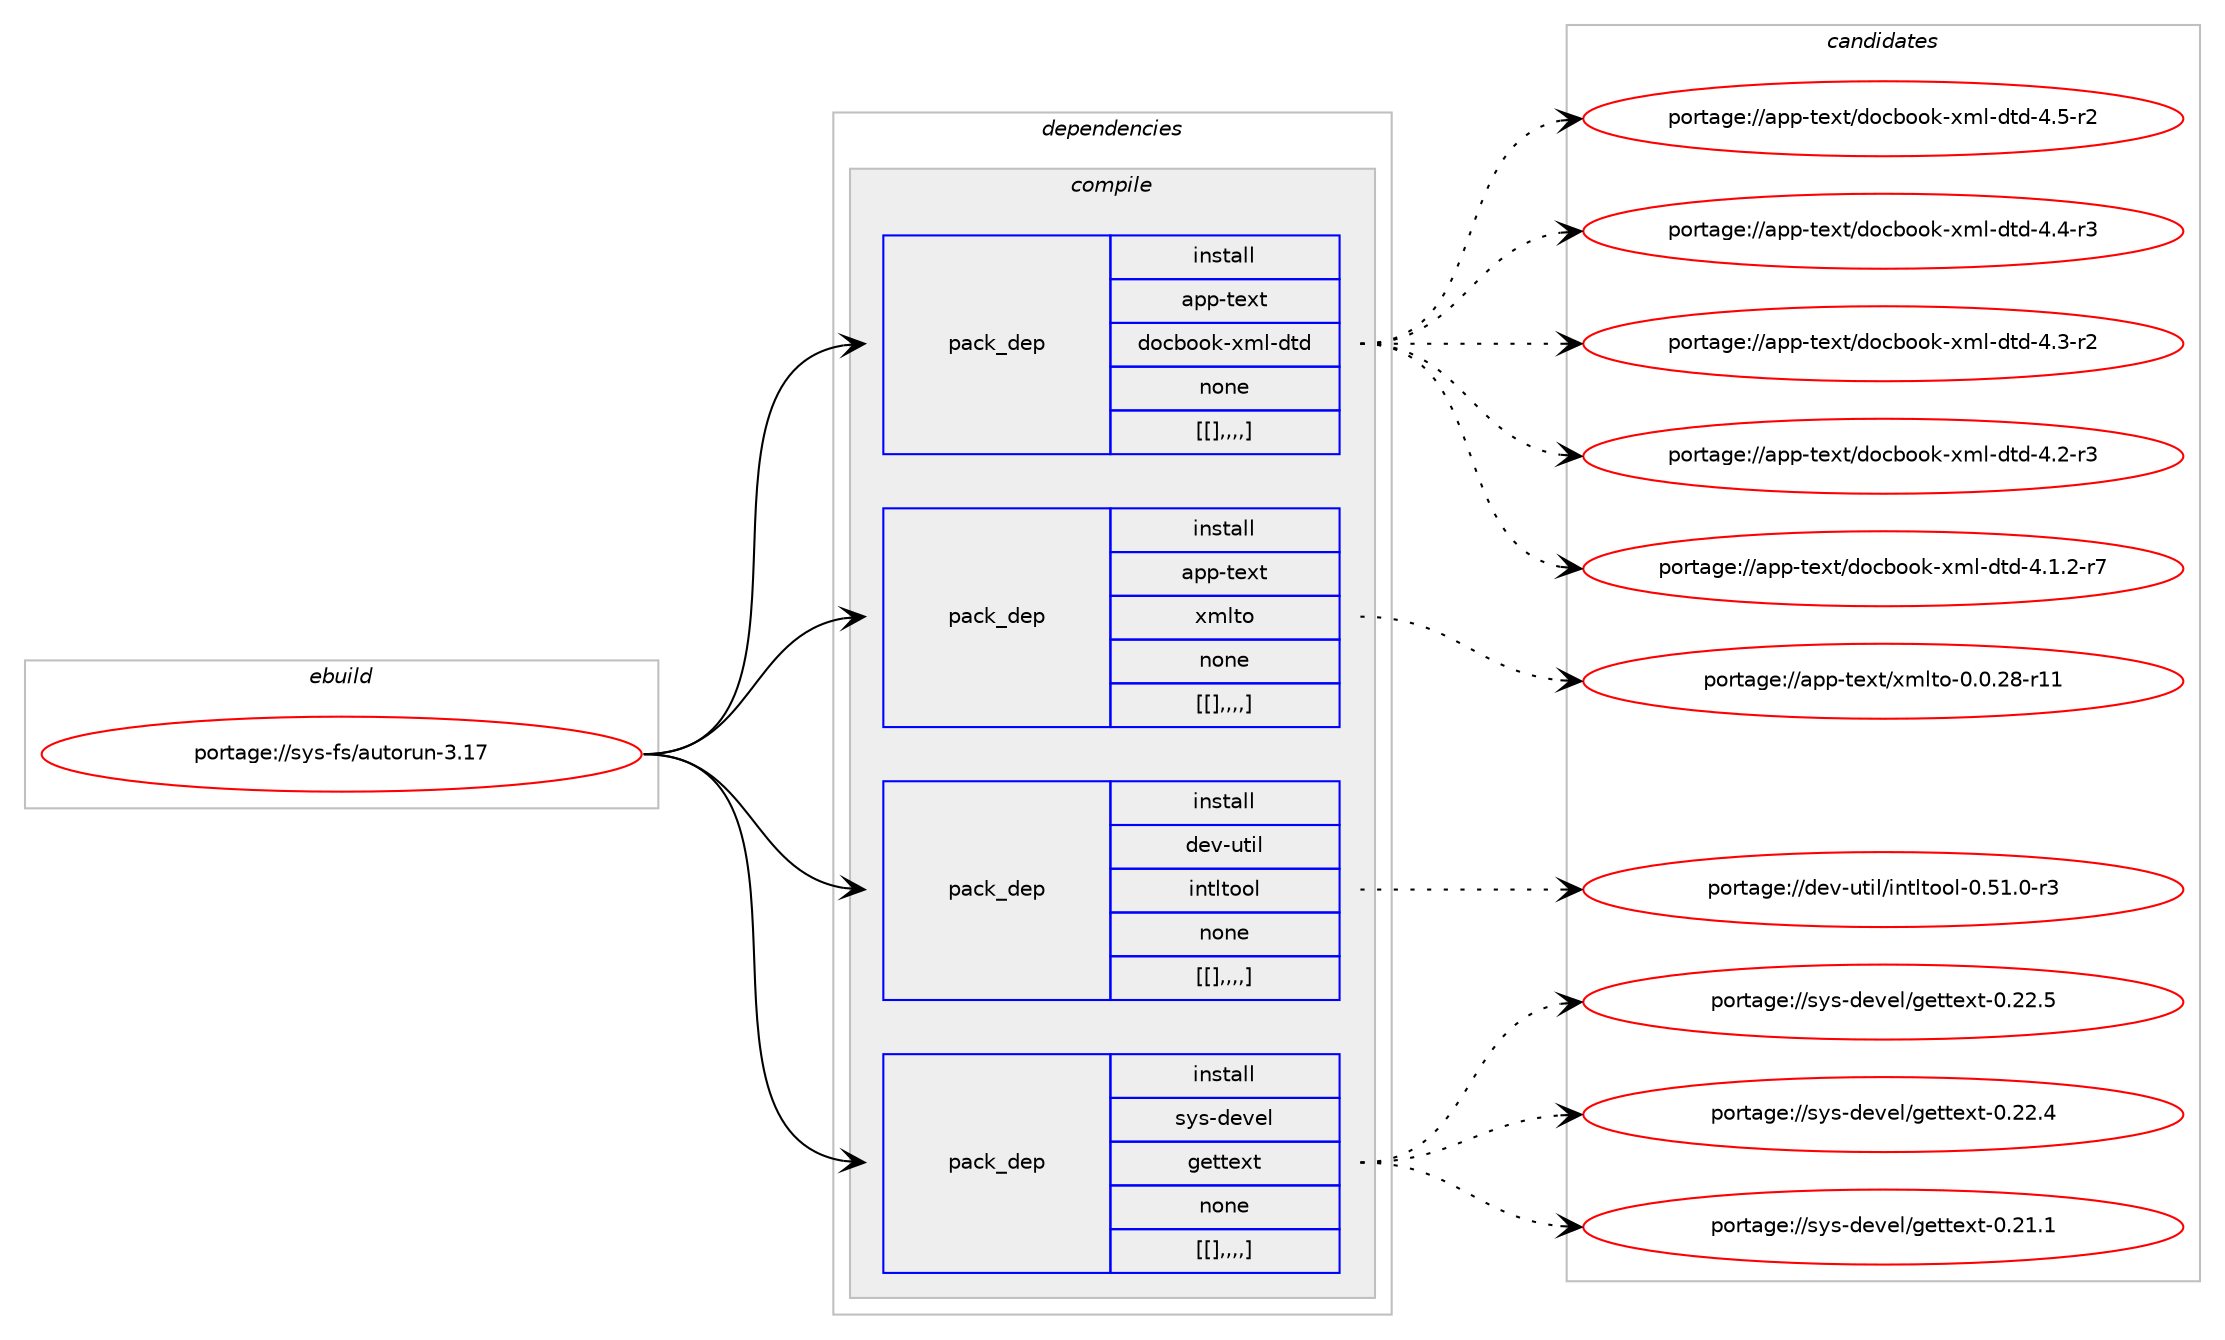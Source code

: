 digraph prolog {

# *************
# Graph options
# *************

newrank=true;
concentrate=true;
compound=true;
graph [rankdir=LR,fontname=Helvetica,fontsize=10,ranksep=1.5];#, ranksep=2.5, nodesep=0.2];
edge  [arrowhead=vee];
node  [fontname=Helvetica,fontsize=10];

# **********
# The ebuild
# **********

subgraph cluster_leftcol {
color=gray;
label=<<i>ebuild</i>>;
id [label="portage://sys-fs/autorun-3.17", color=red, width=4, href="../sys-fs/autorun-3.17.svg"];
}

# ****************
# The dependencies
# ****************

subgraph cluster_midcol {
color=gray;
label=<<i>dependencies</i>>;
subgraph cluster_compile {
fillcolor="#eeeeee";
style=filled;
label=<<i>compile</i>>;
subgraph pack917 {
dependency1170 [label=<<TABLE BORDER="0" CELLBORDER="1" CELLSPACING="0" CELLPADDING="4" WIDTH="220"><TR><TD ROWSPAN="6" CELLPADDING="30">pack_dep</TD></TR><TR><TD WIDTH="110">install</TD></TR><TR><TD>app-text</TD></TR><TR><TD>docbook-xml-dtd</TD></TR><TR><TD>none</TD></TR><TR><TD>[[],,,,]</TD></TR></TABLE>>, shape=none, color=blue];
}
id:e -> dependency1170:w [weight=20,style="solid",arrowhead="vee"];
subgraph pack919 {
dependency1174 [label=<<TABLE BORDER="0" CELLBORDER="1" CELLSPACING="0" CELLPADDING="4" WIDTH="220"><TR><TD ROWSPAN="6" CELLPADDING="30">pack_dep</TD></TR><TR><TD WIDTH="110">install</TD></TR><TR><TD>app-text</TD></TR><TR><TD>xmlto</TD></TR><TR><TD>none</TD></TR><TR><TD>[[],,,,]</TD></TR></TABLE>>, shape=none, color=blue];
}
id:e -> dependency1174:w [weight=20,style="solid",arrowhead="vee"];
subgraph pack921 {
dependency1176 [label=<<TABLE BORDER="0" CELLBORDER="1" CELLSPACING="0" CELLPADDING="4" WIDTH="220"><TR><TD ROWSPAN="6" CELLPADDING="30">pack_dep</TD></TR><TR><TD WIDTH="110">install</TD></TR><TR><TD>dev-util</TD></TR><TR><TD>intltool</TD></TR><TR><TD>none</TD></TR><TR><TD>[[],,,,]</TD></TR></TABLE>>, shape=none, color=blue];
}
id:e -> dependency1176:w [weight=20,style="solid",arrowhead="vee"];
subgraph pack923 {
dependency1180 [label=<<TABLE BORDER="0" CELLBORDER="1" CELLSPACING="0" CELLPADDING="4" WIDTH="220"><TR><TD ROWSPAN="6" CELLPADDING="30">pack_dep</TD></TR><TR><TD WIDTH="110">install</TD></TR><TR><TD>sys-devel</TD></TR><TR><TD>gettext</TD></TR><TR><TD>none</TD></TR><TR><TD>[[],,,,]</TD></TR></TABLE>>, shape=none, color=blue];
}
id:e -> dependency1180:w [weight=20,style="solid",arrowhead="vee"];
}
subgraph cluster_compileandrun {
fillcolor="#eeeeee";
style=filled;
label=<<i>compile and run</i>>;
}
subgraph cluster_run {
fillcolor="#eeeeee";
style=filled;
label=<<i>run</i>>;
}
}

# **************
# The candidates
# **************

subgraph cluster_choices {
rank=same;
color=gray;
label=<<i>candidates</i>>;

subgraph choice873 {
color=black;
nodesep=1;
choice97112112451161011201164710011199981111111074512010910845100116100455246534511450 [label="portage://app-text/docbook-xml-dtd-4.5-r2", color=red, width=4,href="../app-text/docbook-xml-dtd-4.5-r2.svg"];
choice97112112451161011201164710011199981111111074512010910845100116100455246524511451 [label="portage://app-text/docbook-xml-dtd-4.4-r3", color=red, width=4,href="../app-text/docbook-xml-dtd-4.4-r3.svg"];
choice97112112451161011201164710011199981111111074512010910845100116100455246514511450 [label="portage://app-text/docbook-xml-dtd-4.3-r2", color=red, width=4,href="../app-text/docbook-xml-dtd-4.3-r2.svg"];
choice97112112451161011201164710011199981111111074512010910845100116100455246504511451 [label="portage://app-text/docbook-xml-dtd-4.2-r3", color=red, width=4,href="../app-text/docbook-xml-dtd-4.2-r3.svg"];
choice971121124511610112011647100111999811111110745120109108451001161004552464946504511455 [label="portage://app-text/docbook-xml-dtd-4.1.2-r7", color=red, width=4,href="../app-text/docbook-xml-dtd-4.1.2-r7.svg"];
dependency1170:e -> choice97112112451161011201164710011199981111111074512010910845100116100455246534511450:w [style=dotted,weight="100"];
dependency1170:e -> choice97112112451161011201164710011199981111111074512010910845100116100455246524511451:w [style=dotted,weight="100"];
dependency1170:e -> choice97112112451161011201164710011199981111111074512010910845100116100455246514511450:w [style=dotted,weight="100"];
dependency1170:e -> choice97112112451161011201164710011199981111111074512010910845100116100455246504511451:w [style=dotted,weight="100"];
dependency1170:e -> choice971121124511610112011647100111999811111110745120109108451001161004552464946504511455:w [style=dotted,weight="100"];
}
subgraph choice875 {
color=black;
nodesep=1;
choice97112112451161011201164712010910811611145484648465056451144949 [label="portage://app-text/xmlto-0.0.28-r11", color=red, width=4,href="../app-text/xmlto-0.0.28-r11.svg"];
dependency1174:e -> choice97112112451161011201164712010910811611145484648465056451144949:w [style=dotted,weight="100"];
}
subgraph choice877 {
color=black;
nodesep=1;
choice1001011184511711610510847105110116108116111111108454846534946484511451 [label="portage://dev-util/intltool-0.51.0-r3", color=red, width=4,href="../dev-util/intltool-0.51.0-r3.svg"];
dependency1176:e -> choice1001011184511711610510847105110116108116111111108454846534946484511451:w [style=dotted,weight="100"];
}
subgraph choice878 {
color=black;
nodesep=1;
choice115121115451001011181011084710310111611610112011645484650504653 [label="portage://sys-devel/gettext-0.22.5", color=red, width=4,href="../sys-devel/gettext-0.22.5.svg"];
choice115121115451001011181011084710310111611610112011645484650504652 [label="portage://sys-devel/gettext-0.22.4", color=red, width=4,href="../sys-devel/gettext-0.22.4.svg"];
choice115121115451001011181011084710310111611610112011645484650494649 [label="portage://sys-devel/gettext-0.21.1", color=red, width=4,href="../sys-devel/gettext-0.21.1.svg"];
dependency1180:e -> choice115121115451001011181011084710310111611610112011645484650504653:w [style=dotted,weight="100"];
dependency1180:e -> choice115121115451001011181011084710310111611610112011645484650504652:w [style=dotted,weight="100"];
dependency1180:e -> choice115121115451001011181011084710310111611610112011645484650494649:w [style=dotted,weight="100"];
}
}

}
